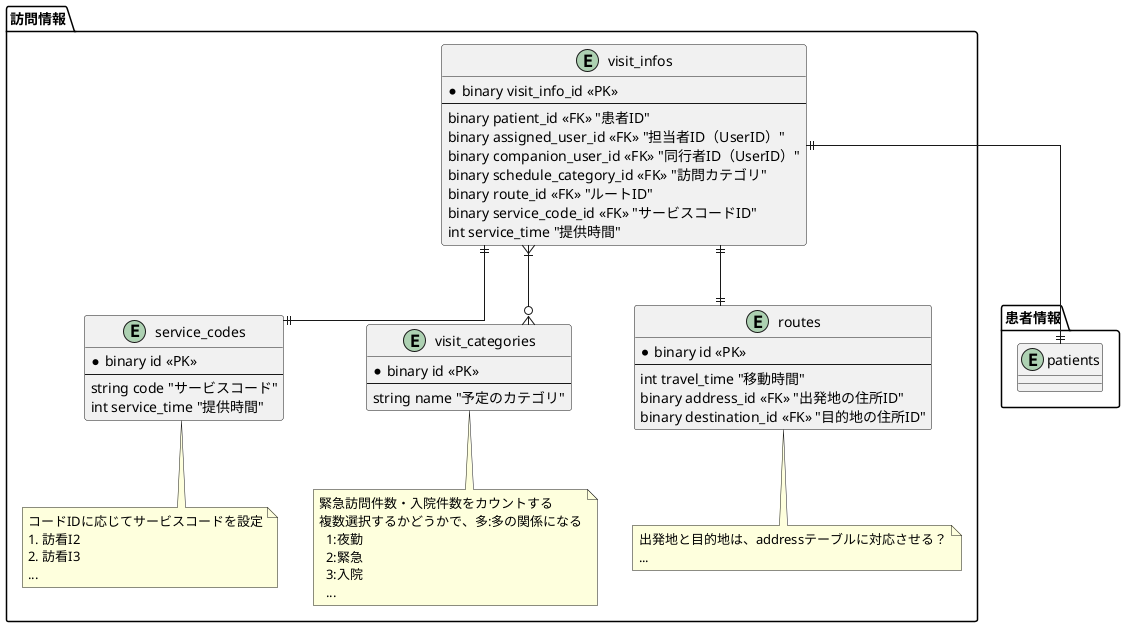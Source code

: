 @startuml entity-relationship-diagram
skinparam linetype ortho

package 訪問情報 {
  entity visit_infos {
    * binary visit_info_id <<PK>>
    --
    binary patient_id <<FK>> "患者ID"
    binary assigned_user_id <<FK>> "担当者ID（UserID）"
    binary companion_user_id <<FK>> "同行者ID（UserID）"
    binary schedule_category_id <<FK>> "訪問カテゴリ"
    binary route_id <<FK>> "ルートID"
    binary service_code_id <<FK>> "サービスコードID"
    int service_time "提供時間"
  }

  entity service_codes {
    * binary id <<PK>>
    --
    string code "サービスコード"
    int service_time "提供時間"
  }
  note bottom of service_codes
    コードIDに応じてサービスコードを設定
    1. 訪看I2
    2. 訪看I3
    ...
  end note

  entity visit_categories {
    * binary id <<PK>>
    --
    string name "予定のカテゴリ"
  }

  note bottom of visit_categories
  緊急訪問件数・入院件数をカウントする
  複数選択するかどうかで、多:多の関係になる
    1:夜勤
    2:緊急
    3:入院
    ...
  end note

  entity routes {
    * binary id <<PK>>
    --
    int travel_time "移動時間"
    binary address_id <<FK>> "出発地の住所ID"
    binary destination_id <<FK>> "目的地の住所ID"
  }

  note bottom of routes
    出発地と目的地は、addressテーブルに対応させる？
    ...
  end note
}

package 患者情報 {
  entity patients {}
}

visit_infos ||--|| service_codes
visit_infos ||--|| patients
visit_infos ||--|| routes
visit_infos }|--o{ visit_categories

@enduml